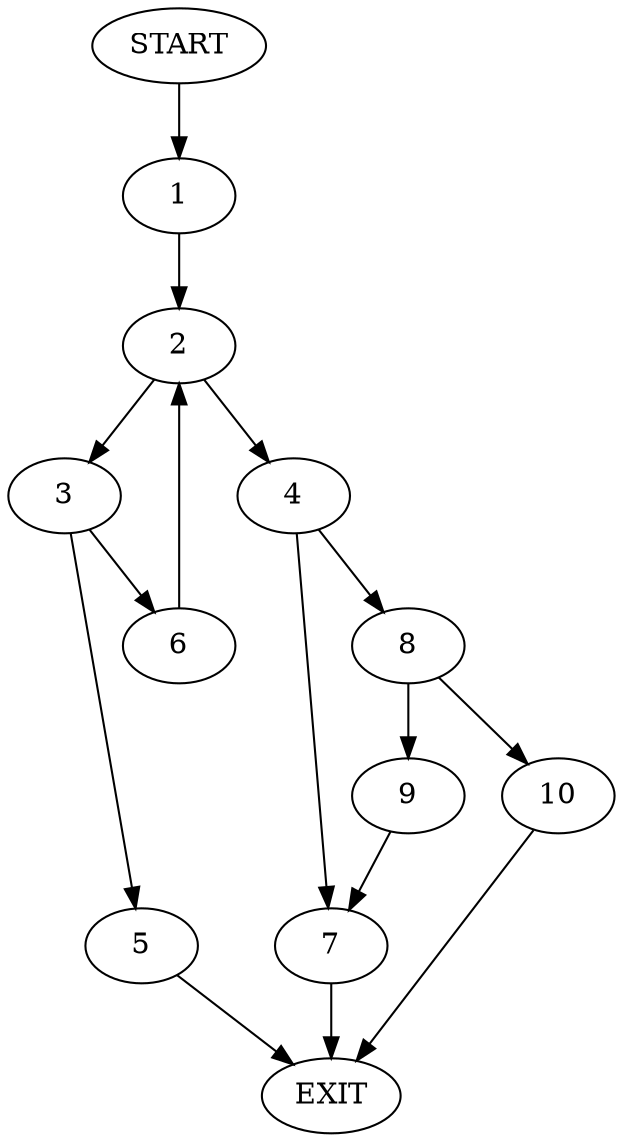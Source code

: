 digraph {
0 [label="START"]
11 [label="EXIT"]
0 -> 1
1 -> 2
2 -> 3
2 -> 4
3 -> 5
3 -> 6
4 -> 7
4 -> 8
5 -> 11
6 -> 2
8 -> 9
8 -> 10
7 -> 11
10 -> 11
9 -> 7
}
